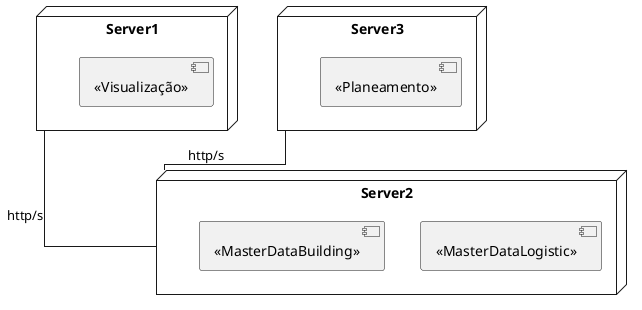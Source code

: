 @startuml

skinparam linetype ortho

node Server1{
   component "<<Visualização>>" as V {
    }
}

node Server2{
  component "<<MasterDataLogistic>>" as MDL{
  }

  component "<<MasterDataBuilding>>" as MDB{
  }
}

node Server3{
  component "<<Planeamento>>" as P {
  }
}



Server1 -d- Server2: http/s
Server2 -u- Server3: http/s

@enduml
